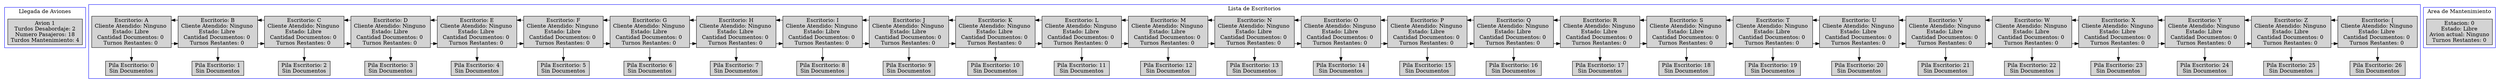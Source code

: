 digraph G {
rankdir="UD";
subgraph cluster_ColaAvionesLlegan {
node [shape=box, style=filled];
label = "Llegada de Aviones";
color = blue;
"Avion 1
Turdos Desabordaje: 2
Numero Pasajeros: 18
Turdos Mantenimiento: 4"
}

subgraph cluster_ColaPersonas0{
node [shape=box, style=filled];
label = "Cola de Personas";
color = blue;

}

subgraph cluster_Escritorios{
node [shape=box, style=filled];
label = "Lista de Escritorios";
color = blue;
{rank=min;"Escritorio: [
Cliente Atendido: Ninguno 
Estado: Libre 
Cantidad Documentos: 0 
Turnos Restantes: 0 ";
"Escritorio: Z
Cliente Atendido: Ninguno 
Estado: Libre 
Cantidad Documentos: 0 
Turnos Restantes: 0 ";
"Escritorio: Y
Cliente Atendido: Ninguno 
Estado: Libre 
Cantidad Documentos: 0 
Turnos Restantes: 0 ";
"Escritorio: X
Cliente Atendido: Ninguno 
Estado: Libre 
Cantidad Documentos: 0 
Turnos Restantes: 0 ";
"Escritorio: W
Cliente Atendido: Ninguno 
Estado: Libre 
Cantidad Documentos: 0 
Turnos Restantes: 0 ";
"Escritorio: V
Cliente Atendido: Ninguno 
Estado: Libre 
Cantidad Documentos: 0 
Turnos Restantes: 0 ";
"Escritorio: U
Cliente Atendido: Ninguno 
Estado: Libre 
Cantidad Documentos: 0 
Turnos Restantes: 0 ";
"Escritorio: T
Cliente Atendido: Ninguno 
Estado: Libre 
Cantidad Documentos: 0 
Turnos Restantes: 0 ";
"Escritorio: S
Cliente Atendido: Ninguno 
Estado: Libre 
Cantidad Documentos: 0 
Turnos Restantes: 0 ";
"Escritorio: R
Cliente Atendido: Ninguno 
Estado: Libre 
Cantidad Documentos: 0 
Turnos Restantes: 0 ";
"Escritorio: Q
Cliente Atendido: Ninguno 
Estado: Libre 
Cantidad Documentos: 0 
Turnos Restantes: 0 ";
"Escritorio: P
Cliente Atendido: Ninguno 
Estado: Libre 
Cantidad Documentos: 0 
Turnos Restantes: 0 ";
"Escritorio: O
Cliente Atendido: Ninguno 
Estado: Libre 
Cantidad Documentos: 0 
Turnos Restantes: 0 ";
"Escritorio: N
Cliente Atendido: Ninguno 
Estado: Libre 
Cantidad Documentos: 0 
Turnos Restantes: 0 ";
"Escritorio: M
Cliente Atendido: Ninguno 
Estado: Libre 
Cantidad Documentos: 0 
Turnos Restantes: 0 ";
"Escritorio: L
Cliente Atendido: Ninguno 
Estado: Libre 
Cantidad Documentos: 0 
Turnos Restantes: 0 ";
"Escritorio: K
Cliente Atendido: Ninguno 
Estado: Libre 
Cantidad Documentos: 0 
Turnos Restantes: 0 ";
"Escritorio: J
Cliente Atendido: Ninguno 
Estado: Libre 
Cantidad Documentos: 0 
Turnos Restantes: 0 ";
"Escritorio: I
Cliente Atendido: Ninguno 
Estado: Libre 
Cantidad Documentos: 0 
Turnos Restantes: 0 ";
"Escritorio: H
Cliente Atendido: Ninguno 
Estado: Libre 
Cantidad Documentos: 0 
Turnos Restantes: 0 ";
"Escritorio: G
Cliente Atendido: Ninguno 
Estado: Libre 
Cantidad Documentos: 0 
Turnos Restantes: 0 ";
"Escritorio: F
Cliente Atendido: Ninguno 
Estado: Libre 
Cantidad Documentos: 0 
Turnos Restantes: 0 ";
"Escritorio: E
Cliente Atendido: Ninguno 
Estado: Libre 
Cantidad Documentos: 0 
Turnos Restantes: 0 ";
"Escritorio: D
Cliente Atendido: Ninguno 
Estado: Libre 
Cantidad Documentos: 0 
Turnos Restantes: 0 ";
"Escritorio: C
Cliente Atendido: Ninguno 
Estado: Libre 
Cantidad Documentos: 0 
Turnos Restantes: 0 ";
"Escritorio: B
Cliente Atendido: Ninguno 
Estado: Libre 
Cantidad Documentos: 0 
Turnos Restantes: 0 ";
"Escritorio: A
Cliente Atendido: Ninguno 
Estado: Libre 
Cantidad Documentos: 0 
Turnos Restantes: 0 ";
};
"Escritorio: A
Cliente Atendido: Ninguno 
Estado: Libre 
Cantidad Documentos: 0 
Turnos Restantes: 0 "
 -> "Escritorio: B
Cliente Atendido: Ninguno 
Estado: Libre 
Cantidad Documentos: 0 
Turnos Restantes: 0 "

"Escritorio: B
Cliente Atendido: Ninguno 
Estado: Libre 
Cantidad Documentos: 0 
Turnos Restantes: 0 "
 -> "Escritorio: A
Cliente Atendido: Ninguno 
Estado: Libre 
Cantidad Documentos: 0 
Turnos Restantes: 0 "
subgraph cluster_ColaPersonas0{
node [shape=box, style=filled];
label = "Cola de Personas";
color = blue;

}

"Escritorio: B
Cliente Atendido: Ninguno 
Estado: Libre 
Cantidad Documentos: 0 
Turnos Restantes: 0 "
 -> "Escritorio: C
Cliente Atendido: Ninguno 
Estado: Libre 
Cantidad Documentos: 0 
Turnos Restantes: 0 "

"Escritorio: C
Cliente Atendido: Ninguno 
Estado: Libre 
Cantidad Documentos: 0 
Turnos Restantes: 0 "
 -> "Escritorio: B
Cliente Atendido: Ninguno 
Estado: Libre 
Cantidad Documentos: 0 
Turnos Restantes: 0 "
subgraph cluster_ColaPersonas1{
node [shape=box, style=filled];
label = "Cola de Personas";
color = blue;

}

"Escritorio: C
Cliente Atendido: Ninguno 
Estado: Libre 
Cantidad Documentos: 0 
Turnos Restantes: 0 "
 -> "Escritorio: D
Cliente Atendido: Ninguno 
Estado: Libre 
Cantidad Documentos: 0 
Turnos Restantes: 0 "

"Escritorio: D
Cliente Atendido: Ninguno 
Estado: Libre 
Cantidad Documentos: 0 
Turnos Restantes: 0 "
 -> "Escritorio: C
Cliente Atendido: Ninguno 
Estado: Libre 
Cantidad Documentos: 0 
Turnos Restantes: 0 "
subgraph cluster_ColaPersonas2{
node [shape=box, style=filled];
label = "Cola de Personas";
color = blue;

}

"Escritorio: D
Cliente Atendido: Ninguno 
Estado: Libre 
Cantidad Documentos: 0 
Turnos Restantes: 0 "
 -> "Escritorio: E
Cliente Atendido: Ninguno 
Estado: Libre 
Cantidad Documentos: 0 
Turnos Restantes: 0 "

"Escritorio: E
Cliente Atendido: Ninguno 
Estado: Libre 
Cantidad Documentos: 0 
Turnos Restantes: 0 "
 -> "Escritorio: D
Cliente Atendido: Ninguno 
Estado: Libre 
Cantidad Documentos: 0 
Turnos Restantes: 0 "
subgraph cluster_ColaPersonas3{
node [shape=box, style=filled];
label = "Cola de Personas";
color = blue;

}

"Escritorio: E
Cliente Atendido: Ninguno 
Estado: Libre 
Cantidad Documentos: 0 
Turnos Restantes: 0 "
 -> "Escritorio: F
Cliente Atendido: Ninguno 
Estado: Libre 
Cantidad Documentos: 0 
Turnos Restantes: 0 "

"Escritorio: F
Cliente Atendido: Ninguno 
Estado: Libre 
Cantidad Documentos: 0 
Turnos Restantes: 0 "
 -> "Escritorio: E
Cliente Atendido: Ninguno 
Estado: Libre 
Cantidad Documentos: 0 
Turnos Restantes: 0 "
subgraph cluster_ColaPersonas4{
node [shape=box, style=filled];
label = "Cola de Personas";
color = blue;

}

"Escritorio: F
Cliente Atendido: Ninguno 
Estado: Libre 
Cantidad Documentos: 0 
Turnos Restantes: 0 "
 -> "Escritorio: G
Cliente Atendido: Ninguno 
Estado: Libre 
Cantidad Documentos: 0 
Turnos Restantes: 0 "

"Escritorio: G
Cliente Atendido: Ninguno 
Estado: Libre 
Cantidad Documentos: 0 
Turnos Restantes: 0 "
 -> "Escritorio: F
Cliente Atendido: Ninguno 
Estado: Libre 
Cantidad Documentos: 0 
Turnos Restantes: 0 "
subgraph cluster_ColaPersonas5{
node [shape=box, style=filled];
label = "Cola de Personas";
color = blue;

}

"Escritorio: G
Cliente Atendido: Ninguno 
Estado: Libre 
Cantidad Documentos: 0 
Turnos Restantes: 0 "
 -> "Escritorio: H
Cliente Atendido: Ninguno 
Estado: Libre 
Cantidad Documentos: 0 
Turnos Restantes: 0 "

"Escritorio: H
Cliente Atendido: Ninguno 
Estado: Libre 
Cantidad Documentos: 0 
Turnos Restantes: 0 "
 -> "Escritorio: G
Cliente Atendido: Ninguno 
Estado: Libre 
Cantidad Documentos: 0 
Turnos Restantes: 0 "
subgraph cluster_ColaPersonas6{
node [shape=box, style=filled];
label = "Cola de Personas";
color = blue;

}

"Escritorio: H
Cliente Atendido: Ninguno 
Estado: Libre 
Cantidad Documentos: 0 
Turnos Restantes: 0 "
 -> "Escritorio: I
Cliente Atendido: Ninguno 
Estado: Libre 
Cantidad Documentos: 0 
Turnos Restantes: 0 "

"Escritorio: I
Cliente Atendido: Ninguno 
Estado: Libre 
Cantidad Documentos: 0 
Turnos Restantes: 0 "
 -> "Escritorio: H
Cliente Atendido: Ninguno 
Estado: Libre 
Cantidad Documentos: 0 
Turnos Restantes: 0 "
subgraph cluster_ColaPersonas7{
node [shape=box, style=filled];
label = "Cola de Personas";
color = blue;

}

"Escritorio: I
Cliente Atendido: Ninguno 
Estado: Libre 
Cantidad Documentos: 0 
Turnos Restantes: 0 "
 -> "Escritorio: J
Cliente Atendido: Ninguno 
Estado: Libre 
Cantidad Documentos: 0 
Turnos Restantes: 0 "

"Escritorio: J
Cliente Atendido: Ninguno 
Estado: Libre 
Cantidad Documentos: 0 
Turnos Restantes: 0 "
 -> "Escritorio: I
Cliente Atendido: Ninguno 
Estado: Libre 
Cantidad Documentos: 0 
Turnos Restantes: 0 "
subgraph cluster_ColaPersonas8{
node [shape=box, style=filled];
label = "Cola de Personas";
color = blue;

}

"Escritorio: J
Cliente Atendido: Ninguno 
Estado: Libre 
Cantidad Documentos: 0 
Turnos Restantes: 0 "
 -> "Escritorio: K
Cliente Atendido: Ninguno 
Estado: Libre 
Cantidad Documentos: 0 
Turnos Restantes: 0 "

"Escritorio: K
Cliente Atendido: Ninguno 
Estado: Libre 
Cantidad Documentos: 0 
Turnos Restantes: 0 "
 -> "Escritorio: J
Cliente Atendido: Ninguno 
Estado: Libre 
Cantidad Documentos: 0 
Turnos Restantes: 0 "
subgraph cluster_ColaPersonas9{
node [shape=box, style=filled];
label = "Cola de Personas";
color = blue;

}

"Escritorio: K
Cliente Atendido: Ninguno 
Estado: Libre 
Cantidad Documentos: 0 
Turnos Restantes: 0 "
 -> "Escritorio: L
Cliente Atendido: Ninguno 
Estado: Libre 
Cantidad Documentos: 0 
Turnos Restantes: 0 "

"Escritorio: L
Cliente Atendido: Ninguno 
Estado: Libre 
Cantidad Documentos: 0 
Turnos Restantes: 0 "
 -> "Escritorio: K
Cliente Atendido: Ninguno 
Estado: Libre 
Cantidad Documentos: 0 
Turnos Restantes: 0 "
subgraph cluster_ColaPersonas10{
node [shape=box, style=filled];
label = "Cola de Personas";
color = blue;

}

"Escritorio: L
Cliente Atendido: Ninguno 
Estado: Libre 
Cantidad Documentos: 0 
Turnos Restantes: 0 "
 -> "Escritorio: M
Cliente Atendido: Ninguno 
Estado: Libre 
Cantidad Documentos: 0 
Turnos Restantes: 0 "

"Escritorio: M
Cliente Atendido: Ninguno 
Estado: Libre 
Cantidad Documentos: 0 
Turnos Restantes: 0 "
 -> "Escritorio: L
Cliente Atendido: Ninguno 
Estado: Libre 
Cantidad Documentos: 0 
Turnos Restantes: 0 "
subgraph cluster_ColaPersonas11{
node [shape=box, style=filled];
label = "Cola de Personas";
color = blue;

}

"Escritorio: M
Cliente Atendido: Ninguno 
Estado: Libre 
Cantidad Documentos: 0 
Turnos Restantes: 0 "
 -> "Escritorio: N
Cliente Atendido: Ninguno 
Estado: Libre 
Cantidad Documentos: 0 
Turnos Restantes: 0 "

"Escritorio: N
Cliente Atendido: Ninguno 
Estado: Libre 
Cantidad Documentos: 0 
Turnos Restantes: 0 "
 -> "Escritorio: M
Cliente Atendido: Ninguno 
Estado: Libre 
Cantidad Documentos: 0 
Turnos Restantes: 0 "
subgraph cluster_ColaPersonas12{
node [shape=box, style=filled];
label = "Cola de Personas";
color = blue;

}

"Escritorio: N
Cliente Atendido: Ninguno 
Estado: Libre 
Cantidad Documentos: 0 
Turnos Restantes: 0 "
 -> "Escritorio: O
Cliente Atendido: Ninguno 
Estado: Libre 
Cantidad Documentos: 0 
Turnos Restantes: 0 "

"Escritorio: O
Cliente Atendido: Ninguno 
Estado: Libre 
Cantidad Documentos: 0 
Turnos Restantes: 0 "
 -> "Escritorio: N
Cliente Atendido: Ninguno 
Estado: Libre 
Cantidad Documentos: 0 
Turnos Restantes: 0 "
subgraph cluster_ColaPersonas13{
node [shape=box, style=filled];
label = "Cola de Personas";
color = blue;

}

"Escritorio: O
Cliente Atendido: Ninguno 
Estado: Libre 
Cantidad Documentos: 0 
Turnos Restantes: 0 "
 -> "Escritorio: P
Cliente Atendido: Ninguno 
Estado: Libre 
Cantidad Documentos: 0 
Turnos Restantes: 0 "

"Escritorio: P
Cliente Atendido: Ninguno 
Estado: Libre 
Cantidad Documentos: 0 
Turnos Restantes: 0 "
 -> "Escritorio: O
Cliente Atendido: Ninguno 
Estado: Libre 
Cantidad Documentos: 0 
Turnos Restantes: 0 "
subgraph cluster_ColaPersonas14{
node [shape=box, style=filled];
label = "Cola de Personas";
color = blue;

}

"Escritorio: P
Cliente Atendido: Ninguno 
Estado: Libre 
Cantidad Documentos: 0 
Turnos Restantes: 0 "
 -> "Escritorio: Q
Cliente Atendido: Ninguno 
Estado: Libre 
Cantidad Documentos: 0 
Turnos Restantes: 0 "

"Escritorio: Q
Cliente Atendido: Ninguno 
Estado: Libre 
Cantidad Documentos: 0 
Turnos Restantes: 0 "
 -> "Escritorio: P
Cliente Atendido: Ninguno 
Estado: Libre 
Cantidad Documentos: 0 
Turnos Restantes: 0 "
subgraph cluster_ColaPersonas15{
node [shape=box, style=filled];
label = "Cola de Personas";
color = blue;

}

"Escritorio: Q
Cliente Atendido: Ninguno 
Estado: Libre 
Cantidad Documentos: 0 
Turnos Restantes: 0 "
 -> "Escritorio: R
Cliente Atendido: Ninguno 
Estado: Libre 
Cantidad Documentos: 0 
Turnos Restantes: 0 "

"Escritorio: R
Cliente Atendido: Ninguno 
Estado: Libre 
Cantidad Documentos: 0 
Turnos Restantes: 0 "
 -> "Escritorio: Q
Cliente Atendido: Ninguno 
Estado: Libre 
Cantidad Documentos: 0 
Turnos Restantes: 0 "
subgraph cluster_ColaPersonas16{
node [shape=box, style=filled];
label = "Cola de Personas";
color = blue;

}

"Escritorio: R
Cliente Atendido: Ninguno 
Estado: Libre 
Cantidad Documentos: 0 
Turnos Restantes: 0 "
 -> "Escritorio: S
Cliente Atendido: Ninguno 
Estado: Libre 
Cantidad Documentos: 0 
Turnos Restantes: 0 "

"Escritorio: S
Cliente Atendido: Ninguno 
Estado: Libre 
Cantidad Documentos: 0 
Turnos Restantes: 0 "
 -> "Escritorio: R
Cliente Atendido: Ninguno 
Estado: Libre 
Cantidad Documentos: 0 
Turnos Restantes: 0 "
subgraph cluster_ColaPersonas17{
node [shape=box, style=filled];
label = "Cola de Personas";
color = blue;

}

"Escritorio: S
Cliente Atendido: Ninguno 
Estado: Libre 
Cantidad Documentos: 0 
Turnos Restantes: 0 "
 -> "Escritorio: T
Cliente Atendido: Ninguno 
Estado: Libre 
Cantidad Documentos: 0 
Turnos Restantes: 0 "

"Escritorio: T
Cliente Atendido: Ninguno 
Estado: Libre 
Cantidad Documentos: 0 
Turnos Restantes: 0 "
 -> "Escritorio: S
Cliente Atendido: Ninguno 
Estado: Libre 
Cantidad Documentos: 0 
Turnos Restantes: 0 "
subgraph cluster_ColaPersonas18{
node [shape=box, style=filled];
label = "Cola de Personas";
color = blue;

}

"Escritorio: T
Cliente Atendido: Ninguno 
Estado: Libre 
Cantidad Documentos: 0 
Turnos Restantes: 0 "
 -> "Escritorio: U
Cliente Atendido: Ninguno 
Estado: Libre 
Cantidad Documentos: 0 
Turnos Restantes: 0 "

"Escritorio: U
Cliente Atendido: Ninguno 
Estado: Libre 
Cantidad Documentos: 0 
Turnos Restantes: 0 "
 -> "Escritorio: T
Cliente Atendido: Ninguno 
Estado: Libre 
Cantidad Documentos: 0 
Turnos Restantes: 0 "
subgraph cluster_ColaPersonas19{
node [shape=box, style=filled];
label = "Cola de Personas";
color = blue;

}

"Escritorio: U
Cliente Atendido: Ninguno 
Estado: Libre 
Cantidad Documentos: 0 
Turnos Restantes: 0 "
 -> "Escritorio: V
Cliente Atendido: Ninguno 
Estado: Libre 
Cantidad Documentos: 0 
Turnos Restantes: 0 "

"Escritorio: V
Cliente Atendido: Ninguno 
Estado: Libre 
Cantidad Documentos: 0 
Turnos Restantes: 0 "
 -> "Escritorio: U
Cliente Atendido: Ninguno 
Estado: Libre 
Cantidad Documentos: 0 
Turnos Restantes: 0 "
subgraph cluster_ColaPersonas20{
node [shape=box, style=filled];
label = "Cola de Personas";
color = blue;

}

"Escritorio: V
Cliente Atendido: Ninguno 
Estado: Libre 
Cantidad Documentos: 0 
Turnos Restantes: 0 "
 -> "Escritorio: W
Cliente Atendido: Ninguno 
Estado: Libre 
Cantidad Documentos: 0 
Turnos Restantes: 0 "

"Escritorio: W
Cliente Atendido: Ninguno 
Estado: Libre 
Cantidad Documentos: 0 
Turnos Restantes: 0 "
 -> "Escritorio: V
Cliente Atendido: Ninguno 
Estado: Libre 
Cantidad Documentos: 0 
Turnos Restantes: 0 "
subgraph cluster_ColaPersonas21{
node [shape=box, style=filled];
label = "Cola de Personas";
color = blue;

}

"Escritorio: W
Cliente Atendido: Ninguno 
Estado: Libre 
Cantidad Documentos: 0 
Turnos Restantes: 0 "
 -> "Escritorio: X
Cliente Atendido: Ninguno 
Estado: Libre 
Cantidad Documentos: 0 
Turnos Restantes: 0 "

"Escritorio: X
Cliente Atendido: Ninguno 
Estado: Libre 
Cantidad Documentos: 0 
Turnos Restantes: 0 "
 -> "Escritorio: W
Cliente Atendido: Ninguno 
Estado: Libre 
Cantidad Documentos: 0 
Turnos Restantes: 0 "
subgraph cluster_ColaPersonas22{
node [shape=box, style=filled];
label = "Cola de Personas";
color = blue;

}

"Escritorio: X
Cliente Atendido: Ninguno 
Estado: Libre 
Cantidad Documentos: 0 
Turnos Restantes: 0 "
 -> "Escritorio: Y
Cliente Atendido: Ninguno 
Estado: Libre 
Cantidad Documentos: 0 
Turnos Restantes: 0 "

"Escritorio: Y
Cliente Atendido: Ninguno 
Estado: Libre 
Cantidad Documentos: 0 
Turnos Restantes: 0 "
 -> "Escritorio: X
Cliente Atendido: Ninguno 
Estado: Libre 
Cantidad Documentos: 0 
Turnos Restantes: 0 "
subgraph cluster_ColaPersonas23{
node [shape=box, style=filled];
label = "Cola de Personas";
color = blue;

}

"Escritorio: Y
Cliente Atendido: Ninguno 
Estado: Libre 
Cantidad Documentos: 0 
Turnos Restantes: 0 "
 -> "Escritorio: Z
Cliente Atendido: Ninguno 
Estado: Libre 
Cantidad Documentos: 0 
Turnos Restantes: 0 "

"Escritorio: Z
Cliente Atendido: Ninguno 
Estado: Libre 
Cantidad Documentos: 0 
Turnos Restantes: 0 "
 -> "Escritorio: Y
Cliente Atendido: Ninguno 
Estado: Libre 
Cantidad Documentos: 0 
Turnos Restantes: 0 "
subgraph cluster_ColaPersonas24{
node [shape=box, style=filled];
label = "Cola de Personas";
color = blue;

}

"Escritorio: Z
Cliente Atendido: Ninguno 
Estado: Libre 
Cantidad Documentos: 0 
Turnos Restantes: 0 "
 -> "Escritorio: [
Cliente Atendido: Ninguno 
Estado: Libre 
Cantidad Documentos: 0 
Turnos Restantes: 0 "

"Escritorio: [
Cliente Atendido: Ninguno 
Estado: Libre 
Cantidad Documentos: 0 
Turnos Restantes: 0 "
 -> "Escritorio: Z
Cliente Atendido: Ninguno 
Estado: Libre 
Cantidad Documentos: 0 
Turnos Restantes: 0 "
subgraph cluster_ColaPersonas25{
node [shape=box, style=filled];
label = "Cola de Personas";
color = blue;

}

"Escritorio: [
Cliente Atendido: Ninguno 
Estado: Libre 
Cantidad Documentos: 0 
Turnos Restantes: 0 "
subgraph cluster_ColaPersonas26{
node [shape=box, style=filled];
label = "Cola de Personas";
color = blue;

}

"Escritorio: A
Cliente Atendido: Ninguno 
Estado: Libre 
Cantidad Documentos: 0 
Turnos Restantes: 0 "
 -> "Pila Escritorio: 0
Sin Documentos"
"Escritorio: B
Cliente Atendido: Ninguno 
Estado: Libre 
Cantidad Documentos: 0 
Turnos Restantes: 0 "
 -> "Pila Escritorio: 1
Sin Documentos"
"Escritorio: C
Cliente Atendido: Ninguno 
Estado: Libre 
Cantidad Documentos: 0 
Turnos Restantes: 0 "
 -> "Pila Escritorio: 2
Sin Documentos"
"Escritorio: D
Cliente Atendido: Ninguno 
Estado: Libre 
Cantidad Documentos: 0 
Turnos Restantes: 0 "
 -> "Pila Escritorio: 3
Sin Documentos"
"Escritorio: E
Cliente Atendido: Ninguno 
Estado: Libre 
Cantidad Documentos: 0 
Turnos Restantes: 0 "
 -> "Pila Escritorio: 4
Sin Documentos"
"Escritorio: F
Cliente Atendido: Ninguno 
Estado: Libre 
Cantidad Documentos: 0 
Turnos Restantes: 0 "
 -> "Pila Escritorio: 5
Sin Documentos"
"Escritorio: G
Cliente Atendido: Ninguno 
Estado: Libre 
Cantidad Documentos: 0 
Turnos Restantes: 0 "
 -> "Pila Escritorio: 6
Sin Documentos"
"Escritorio: H
Cliente Atendido: Ninguno 
Estado: Libre 
Cantidad Documentos: 0 
Turnos Restantes: 0 "
 -> "Pila Escritorio: 7
Sin Documentos"
"Escritorio: I
Cliente Atendido: Ninguno 
Estado: Libre 
Cantidad Documentos: 0 
Turnos Restantes: 0 "
 -> "Pila Escritorio: 8
Sin Documentos"
"Escritorio: J
Cliente Atendido: Ninguno 
Estado: Libre 
Cantidad Documentos: 0 
Turnos Restantes: 0 "
 -> "Pila Escritorio: 9
Sin Documentos"
"Escritorio: K
Cliente Atendido: Ninguno 
Estado: Libre 
Cantidad Documentos: 0 
Turnos Restantes: 0 "
 -> "Pila Escritorio: 10
Sin Documentos"
"Escritorio: L
Cliente Atendido: Ninguno 
Estado: Libre 
Cantidad Documentos: 0 
Turnos Restantes: 0 "
 -> "Pila Escritorio: 11
Sin Documentos"
"Escritorio: M
Cliente Atendido: Ninguno 
Estado: Libre 
Cantidad Documentos: 0 
Turnos Restantes: 0 "
 -> "Pila Escritorio: 12
Sin Documentos"
"Escritorio: N
Cliente Atendido: Ninguno 
Estado: Libre 
Cantidad Documentos: 0 
Turnos Restantes: 0 "
 -> "Pila Escritorio: 13
Sin Documentos"
"Escritorio: O
Cliente Atendido: Ninguno 
Estado: Libre 
Cantidad Documentos: 0 
Turnos Restantes: 0 "
 -> "Pila Escritorio: 14
Sin Documentos"
"Escritorio: P
Cliente Atendido: Ninguno 
Estado: Libre 
Cantidad Documentos: 0 
Turnos Restantes: 0 "
 -> "Pila Escritorio: 15
Sin Documentos"
"Escritorio: Q
Cliente Atendido: Ninguno 
Estado: Libre 
Cantidad Documentos: 0 
Turnos Restantes: 0 "
 -> "Pila Escritorio: 16
Sin Documentos"
"Escritorio: R
Cliente Atendido: Ninguno 
Estado: Libre 
Cantidad Documentos: 0 
Turnos Restantes: 0 "
 -> "Pila Escritorio: 17
Sin Documentos"
"Escritorio: S
Cliente Atendido: Ninguno 
Estado: Libre 
Cantidad Documentos: 0 
Turnos Restantes: 0 "
 -> "Pila Escritorio: 18
Sin Documentos"
"Escritorio: T
Cliente Atendido: Ninguno 
Estado: Libre 
Cantidad Documentos: 0 
Turnos Restantes: 0 "
 -> "Pila Escritorio: 19
Sin Documentos"
"Escritorio: U
Cliente Atendido: Ninguno 
Estado: Libre 
Cantidad Documentos: 0 
Turnos Restantes: 0 "
 -> "Pila Escritorio: 20
Sin Documentos"
"Escritorio: V
Cliente Atendido: Ninguno 
Estado: Libre 
Cantidad Documentos: 0 
Turnos Restantes: 0 "
 -> "Pila Escritorio: 21
Sin Documentos"
"Escritorio: W
Cliente Atendido: Ninguno 
Estado: Libre 
Cantidad Documentos: 0 
Turnos Restantes: 0 "
 -> "Pila Escritorio: 22
Sin Documentos"
"Escritorio: X
Cliente Atendido: Ninguno 
Estado: Libre 
Cantidad Documentos: 0 
Turnos Restantes: 0 "
 -> "Pila Escritorio: 23
Sin Documentos"
"Escritorio: Y
Cliente Atendido: Ninguno 
Estado: Libre 
Cantidad Documentos: 0 
Turnos Restantes: 0 "
 -> "Pila Escritorio: 24
Sin Documentos"
"Escritorio: Z
Cliente Atendido: Ninguno 
Estado: Libre 
Cantidad Documentos: 0 
Turnos Restantes: 0 "
 -> "Pila Escritorio: 25
Sin Documentos"
"Escritorio: [
Cliente Atendido: Ninguno 
Estado: Libre 
Cantidad Documentos: 0 
Turnos Restantes: 0 "
 -> "Pila Escritorio: 26
Sin Documentos"

}

subgraph cluster_Maletas{
node [shape=box, style=filled];
label = "Lista de Maletas";
color = blue;

}

subgraph cluster_ListaMantenimiento{
node [shape=box, style=filled];
label = "Area de Mantenimiento";
color = blue;
{rank=min;"Estacion: 0
Estado: Libre
Avion actual: Ninguno
Turnos Restantes: 0";};
"Estacion: 0
Estado: Libre
Avion actual: Ninguno
Turnos Restantes: 0"subgraph cluster_ColaAviones{
node [shape=box, style=filled];
label = "Cola de Aviones Mantenimiento";
color = blue;

}


}

}
